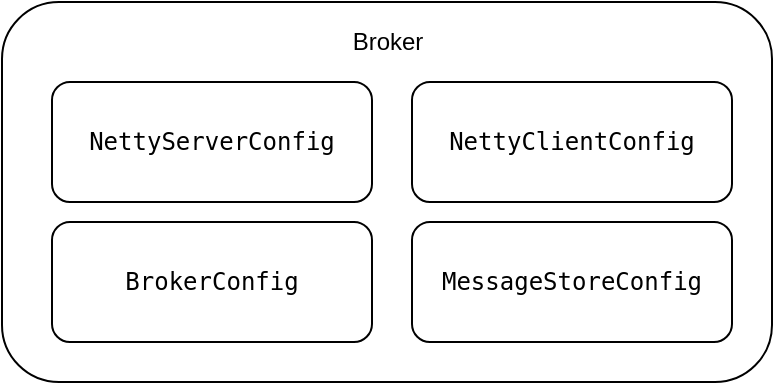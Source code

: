 <mxfile version="14.6.13" type="github">
  <diagram id="xAAkHGNQTjgieo-5SQ3h" name="Page-1">
    <mxGraphModel dx="946" dy="536" grid="1" gridSize="10" guides="1" tooltips="1" connect="1" arrows="1" fold="1" page="1" pageScale="1" pageWidth="827" pageHeight="1169" math="0" shadow="0">
      <root>
        <mxCell id="0" />
        <mxCell id="1" parent="0" />
        <mxCell id="LrVke-J6Wjw0SnQRNW3x-1" value="" style="rounded=1;whiteSpace=wrap;html=1;" vertex="1" parent="1">
          <mxGeometry x="95" y="170" width="385" height="190" as="geometry" />
        </mxCell>
        <mxCell id="LrVke-J6Wjw0SnQRNW3x-2" value="Broker" style="text;html=1;strokeColor=none;fillColor=none;align=center;verticalAlign=middle;whiteSpace=wrap;rounded=0;" vertex="1" parent="1">
          <mxGeometry x="267.5" y="180" width="40" height="20" as="geometry" />
        </mxCell>
        <mxCell id="LrVke-J6Wjw0SnQRNW3x-3" value="&lt;pre&gt;NettyServerConfig&lt;/pre&gt;" style="rounded=1;whiteSpace=wrap;html=1;" vertex="1" parent="1">
          <mxGeometry x="120" y="210" width="160" height="60" as="geometry" />
        </mxCell>
        <mxCell id="LrVke-J6Wjw0SnQRNW3x-4" value="&lt;pre&gt;&lt;pre&gt;NettyClientConfig&lt;/pre&gt;&lt;/pre&gt;" style="rounded=1;whiteSpace=wrap;html=1;" vertex="1" parent="1">
          <mxGeometry x="300" y="210" width="160" height="60" as="geometry" />
        </mxCell>
        <mxCell id="LrVke-J6Wjw0SnQRNW3x-5" value="&lt;pre&gt;&lt;pre&gt;BrokerConfig&lt;/pre&gt;&lt;/pre&gt;" style="rounded=1;whiteSpace=wrap;html=1;" vertex="1" parent="1">
          <mxGeometry x="120" y="280" width="160" height="60" as="geometry" />
        </mxCell>
        <mxCell id="LrVke-J6Wjw0SnQRNW3x-6" value="&lt;pre&gt;&lt;pre&gt;&lt;pre&gt;MessageStoreConfig&lt;/pre&gt;&lt;/pre&gt;&lt;/pre&gt;" style="rounded=1;whiteSpace=wrap;html=1;" vertex="1" parent="1">
          <mxGeometry x="300" y="280" width="160" height="60" as="geometry" />
        </mxCell>
      </root>
    </mxGraphModel>
  </diagram>
</mxfile>
